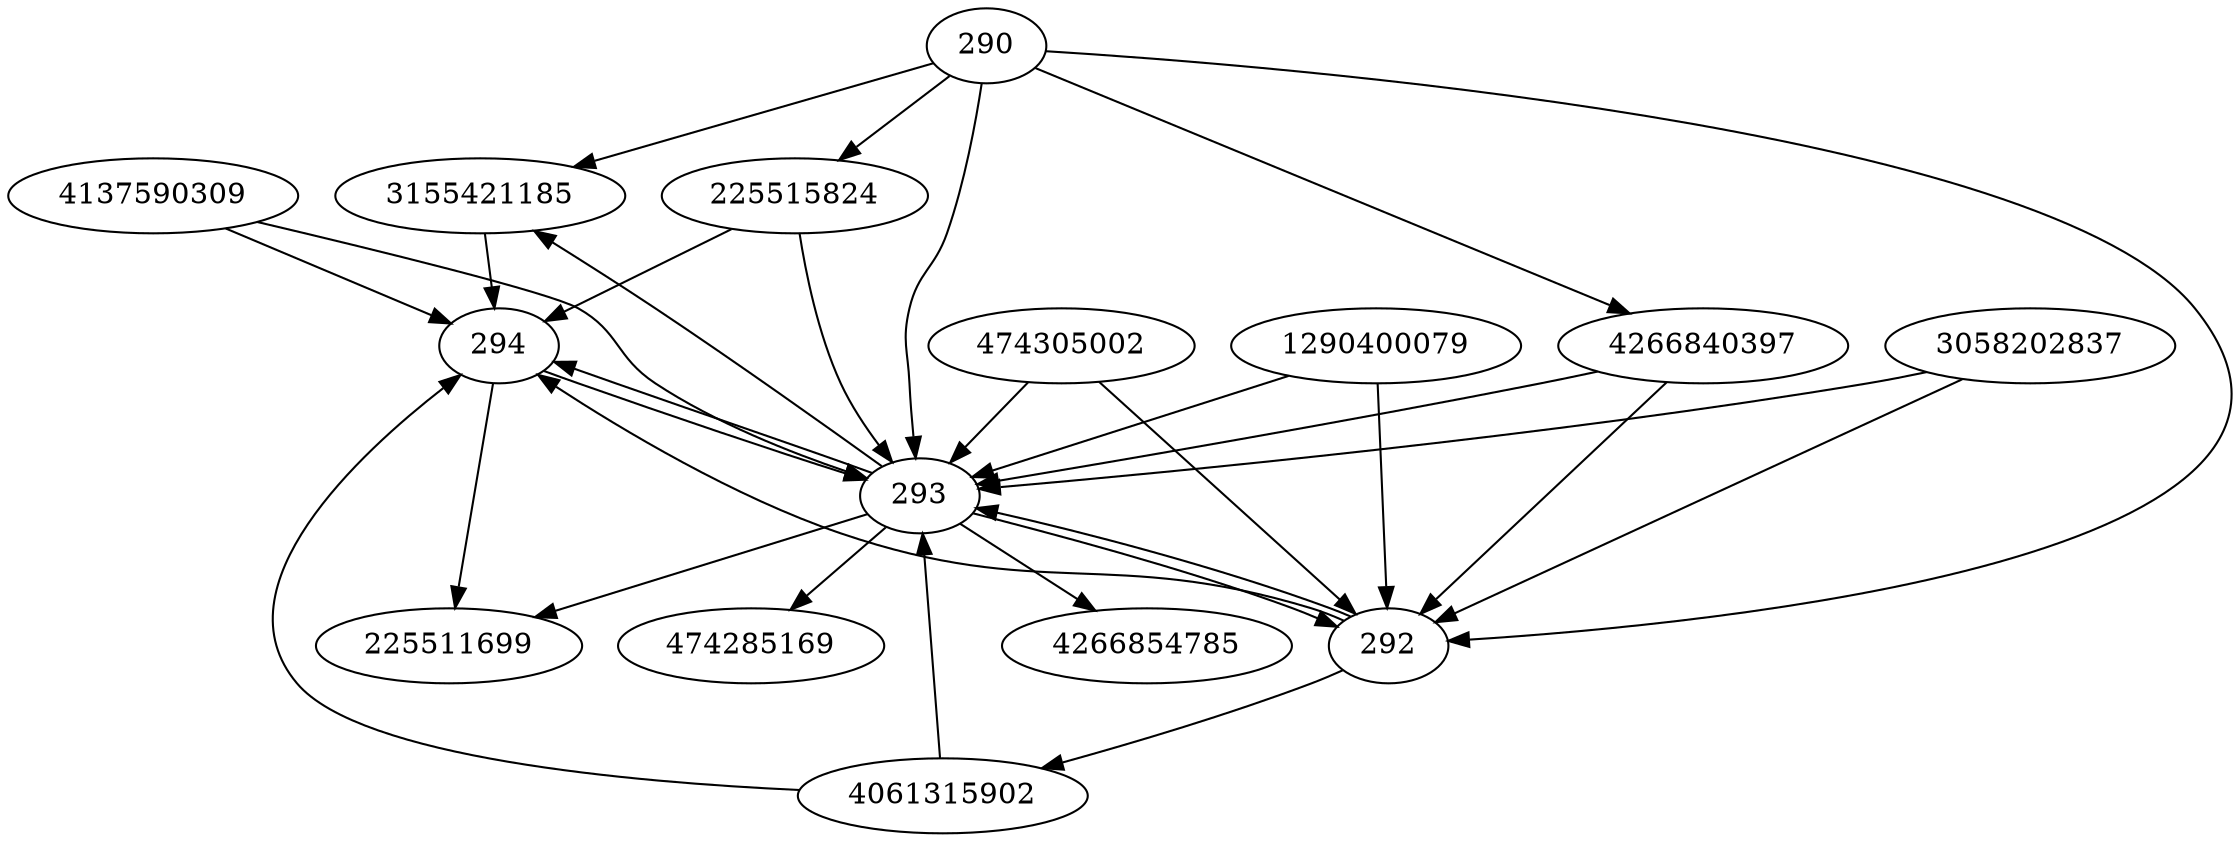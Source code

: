 strict digraph  {
3155421185;
290;
4266854785;
292;
4137590309;
294;
293;
474305002;
4266840397;
1290400079;
225515824;
474285169;
225511699;
3058202837;
4061315902;
3155421185 -> 294;
290 -> 292;
290 -> 3155421185;
290 -> 293;
290 -> 225515824;
290 -> 4266840397;
292 -> 4061315902;
292 -> 294;
292 -> 293;
4137590309 -> 293;
4137590309 -> 294;
294 -> 293;
294 -> 225511699;
293 -> 292;
293 -> 3155421185;
293 -> 474285169;
293 -> 225511699;
293 -> 294;
293 -> 4266854785;
474305002 -> 292;
474305002 -> 293;
4266840397 -> 292;
4266840397 -> 293;
1290400079 -> 292;
1290400079 -> 293;
225515824 -> 293;
225515824 -> 294;
3058202837 -> 293;
3058202837 -> 292;
4061315902 -> 293;
4061315902 -> 294;
}
